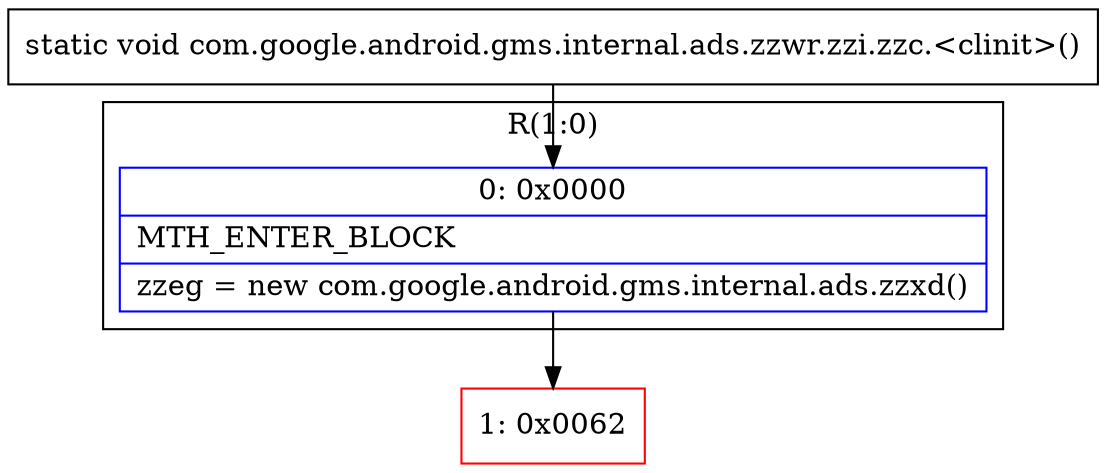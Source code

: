 digraph "CFG forcom.google.android.gms.internal.ads.zzwr.zzi.zzc.\<clinit\>()V" {
subgraph cluster_Region_1197512242 {
label = "R(1:0)";
node [shape=record,color=blue];
Node_0 [shape=record,label="{0\:\ 0x0000|MTH_ENTER_BLOCK\l|zzeg = new com.google.android.gms.internal.ads.zzxd()\l}"];
}
Node_1 [shape=record,color=red,label="{1\:\ 0x0062}"];
MethodNode[shape=record,label="{static void com.google.android.gms.internal.ads.zzwr.zzi.zzc.\<clinit\>() }"];
MethodNode -> Node_0;
Node_0 -> Node_1;
}


